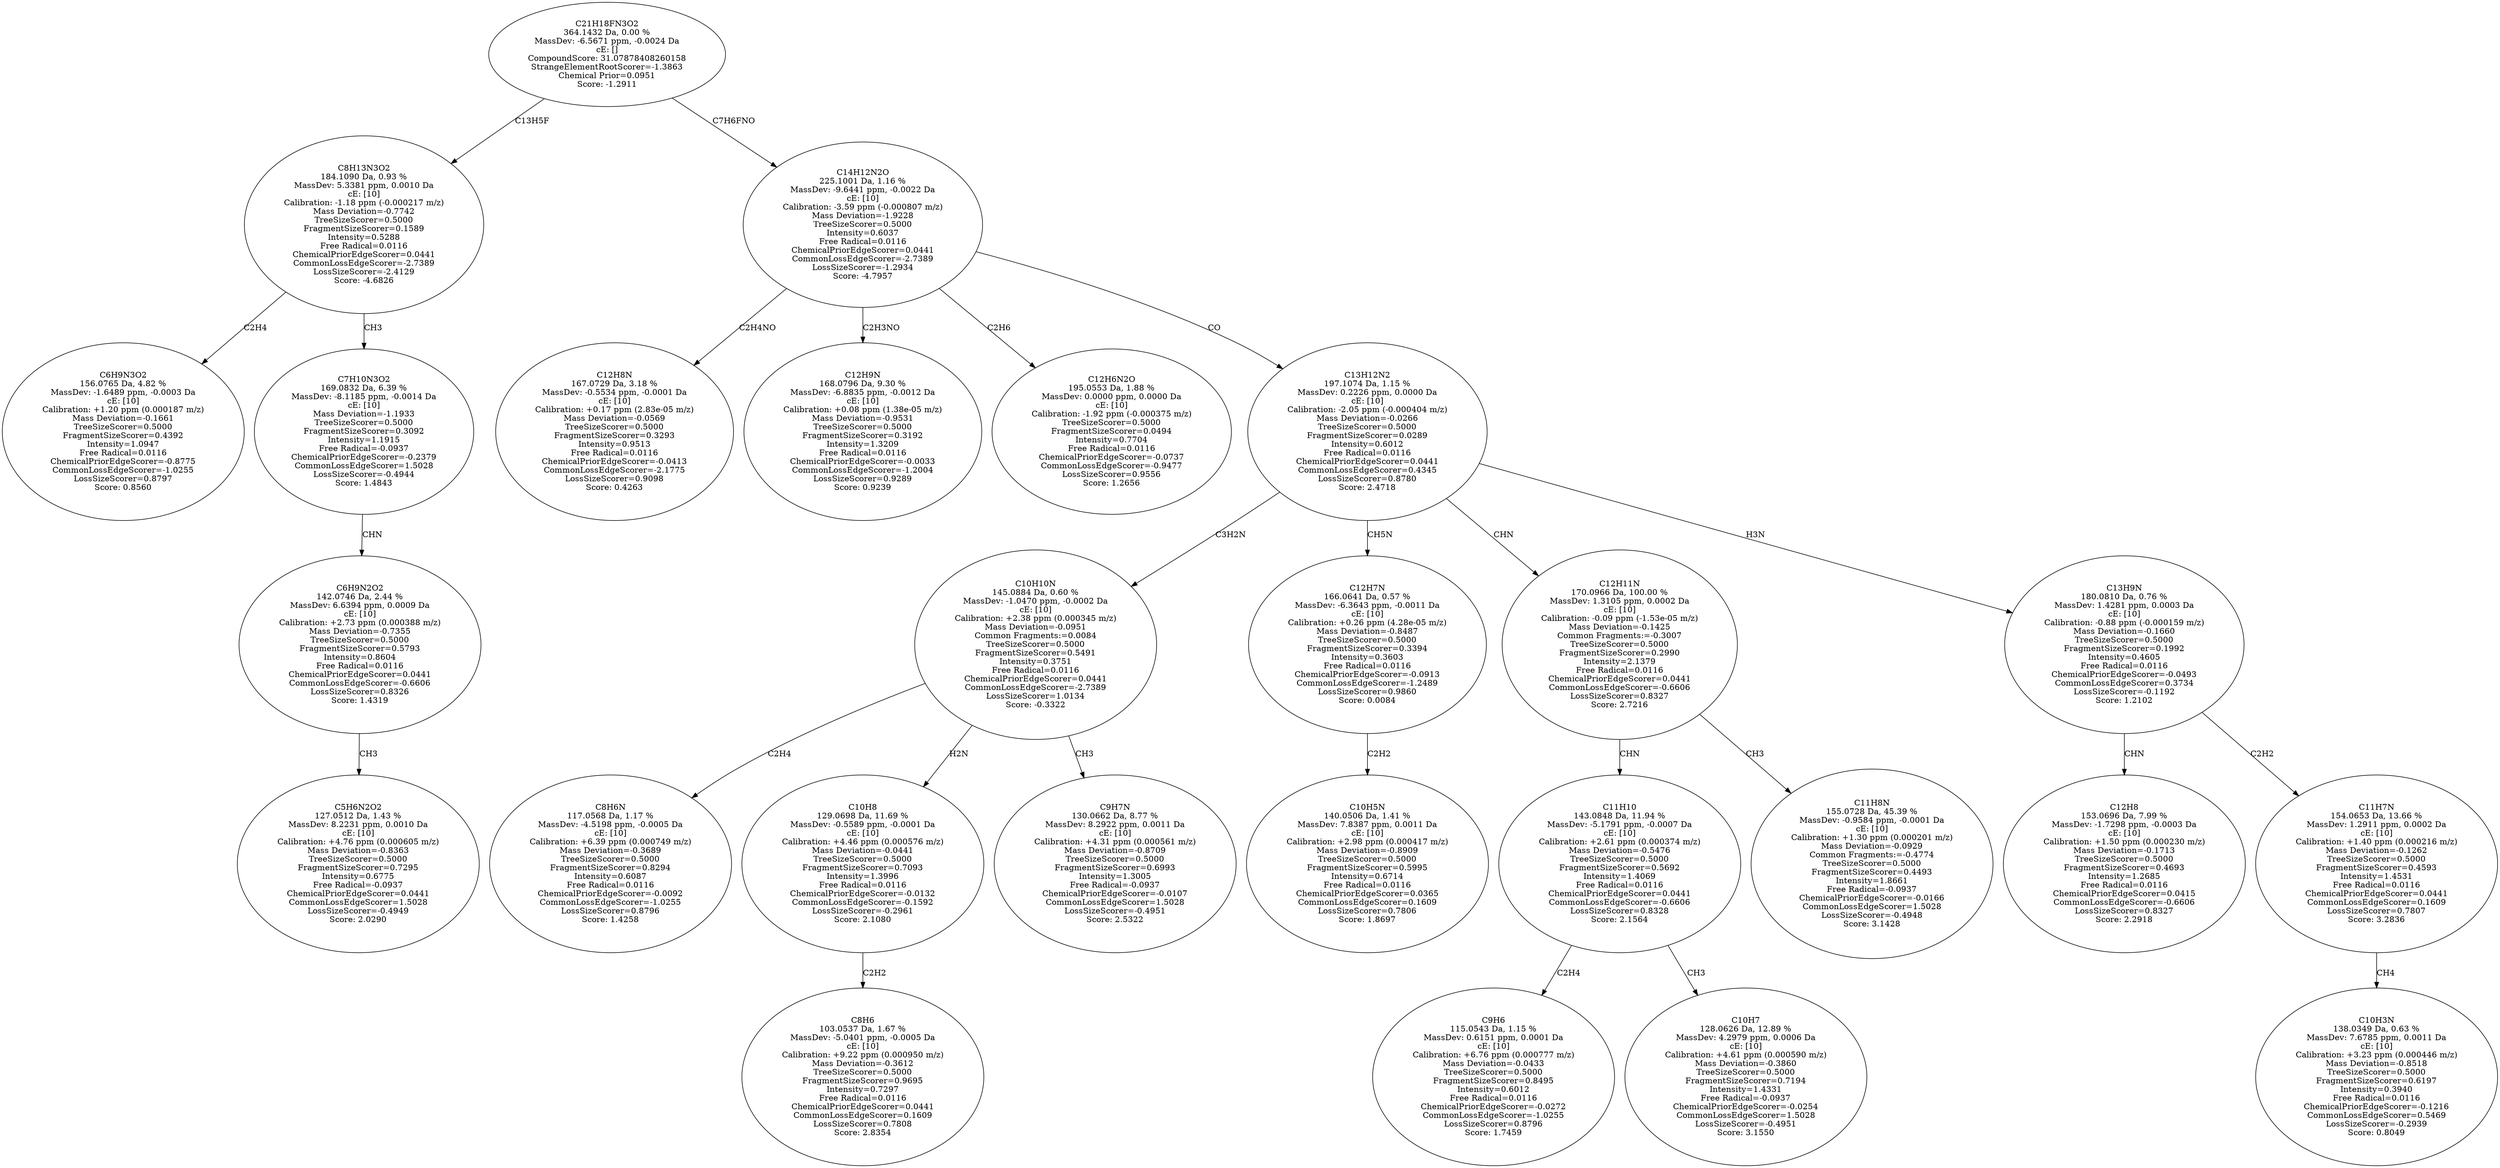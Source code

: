 strict digraph {
v1 [label="C6H9N3O2\n156.0765 Da, 4.82 %\nMassDev: -1.6489 ppm, -0.0003 Da\ncE: [10]\nCalibration: +1.20 ppm (0.000187 m/z)\nMass Deviation=-0.1661\nTreeSizeScorer=0.5000\nFragmentSizeScorer=0.4392\nIntensity=1.0947\nFree Radical=0.0116\nChemicalPriorEdgeScorer=-0.8775\nCommonLossEdgeScorer=-1.0255\nLossSizeScorer=0.8797\nScore: 0.8560"];
v2 [label="C5H6N2O2\n127.0512 Da, 1.43 %\nMassDev: 8.2231 ppm, 0.0010 Da\ncE: [10]\nCalibration: +4.76 ppm (0.000605 m/z)\nMass Deviation=-0.8363\nTreeSizeScorer=0.5000\nFragmentSizeScorer=0.7295\nIntensity=0.6775\nFree Radical=-0.0937\nChemicalPriorEdgeScorer=0.0441\nCommonLossEdgeScorer=1.5028\nLossSizeScorer=-0.4949\nScore: 2.0290"];
v3 [label="C6H9N2O2\n142.0746 Da, 2.44 %\nMassDev: 6.6394 ppm, 0.0009 Da\ncE: [10]\nCalibration: +2.73 ppm (0.000388 m/z)\nMass Deviation=-0.7355\nTreeSizeScorer=0.5000\nFragmentSizeScorer=0.5793\nIntensity=0.8604\nFree Radical=0.0116\nChemicalPriorEdgeScorer=0.0441\nCommonLossEdgeScorer=-0.6606\nLossSizeScorer=0.8326\nScore: 1.4319"];
v4 [label="C7H10N3O2\n169.0832 Da, 6.39 %\nMassDev: -8.1185 ppm, -0.0014 Da\ncE: [10]\nMass Deviation=-1.1933\nTreeSizeScorer=0.5000\nFragmentSizeScorer=0.3092\nIntensity=1.1915\nFree Radical=-0.0937\nChemicalPriorEdgeScorer=-0.2379\nCommonLossEdgeScorer=1.5028\nLossSizeScorer=-0.4944\nScore: 1.4843"];
v5 [label="C8H13N3O2\n184.1090 Da, 0.93 %\nMassDev: 5.3381 ppm, 0.0010 Da\ncE: [10]\nCalibration: -1.18 ppm (-0.000217 m/z)\nMass Deviation=-0.7742\nTreeSizeScorer=0.5000\nFragmentSizeScorer=0.1589\nIntensity=0.5288\nFree Radical=0.0116\nChemicalPriorEdgeScorer=0.0441\nCommonLossEdgeScorer=-2.7389\nLossSizeScorer=-2.4129\nScore: -4.6826"];
v6 [label="C12H8N\n167.0729 Da, 3.18 %\nMassDev: -0.5534 ppm, -0.0001 Da\ncE: [10]\nCalibration: +0.17 ppm (2.83e-05 m/z)\nMass Deviation=-0.0569\nTreeSizeScorer=0.5000\nFragmentSizeScorer=0.3293\nIntensity=0.9513\nFree Radical=0.0116\nChemicalPriorEdgeScorer=-0.0413\nCommonLossEdgeScorer=-2.1775\nLossSizeScorer=0.9098\nScore: 0.4263"];
v7 [label="C12H9N\n168.0796 Da, 9.30 %\nMassDev: -6.8835 ppm, -0.0012 Da\ncE: [10]\nCalibration: +0.08 ppm (1.38e-05 m/z)\nMass Deviation=-0.9531\nTreeSizeScorer=0.5000\nFragmentSizeScorer=0.3192\nIntensity=1.3209\nFree Radical=0.0116\nChemicalPriorEdgeScorer=-0.0033\nCommonLossEdgeScorer=-1.2004\nLossSizeScorer=0.9289\nScore: 0.9239"];
v8 [label="C12H6N2O\n195.0553 Da, 1.88 %\nMassDev: 0.0000 ppm, 0.0000 Da\ncE: [10]\nCalibration: -1.92 ppm (-0.000375 m/z)\nTreeSizeScorer=0.5000\nFragmentSizeScorer=0.0494\nIntensity=0.7704\nFree Radical=0.0116\nChemicalPriorEdgeScorer=-0.0737\nCommonLossEdgeScorer=-0.9477\nLossSizeScorer=0.9556\nScore: 1.2656"];
v9 [label="C8H6N\n117.0568 Da, 1.17 %\nMassDev: -4.5198 ppm, -0.0005 Da\ncE: [10]\nCalibration: +6.39 ppm (0.000749 m/z)\nMass Deviation=-0.3689\nTreeSizeScorer=0.5000\nFragmentSizeScorer=0.8294\nIntensity=0.6087\nFree Radical=0.0116\nChemicalPriorEdgeScorer=-0.0092\nCommonLossEdgeScorer=-1.0255\nLossSizeScorer=0.8796\nScore: 1.4258"];
v10 [label="C8H6\n103.0537 Da, 1.67 %\nMassDev: -5.0401 ppm, -0.0005 Da\ncE: [10]\nCalibration: +9.22 ppm (0.000950 m/z)\nMass Deviation=-0.3612\nTreeSizeScorer=0.5000\nFragmentSizeScorer=0.9695\nIntensity=0.7297\nFree Radical=0.0116\nChemicalPriorEdgeScorer=0.0441\nCommonLossEdgeScorer=0.1609\nLossSizeScorer=0.7808\nScore: 2.8354"];
v11 [label="C10H8\n129.0698 Da, 11.69 %\nMassDev: -0.5589 ppm, -0.0001 Da\ncE: [10]\nCalibration: +4.46 ppm (0.000576 m/z)\nMass Deviation=-0.0441\nTreeSizeScorer=0.5000\nFragmentSizeScorer=0.7093\nIntensity=1.3996\nFree Radical=0.0116\nChemicalPriorEdgeScorer=-0.0132\nCommonLossEdgeScorer=-0.1592\nLossSizeScorer=-0.2961\nScore: 2.1080"];
v12 [label="C9H7N\n130.0662 Da, 8.77 %\nMassDev: 8.2922 ppm, 0.0011 Da\ncE: [10]\nCalibration: +4.31 ppm (0.000561 m/z)\nMass Deviation=-0.8709\nTreeSizeScorer=0.5000\nFragmentSizeScorer=0.6993\nIntensity=1.3005\nFree Radical=-0.0937\nChemicalPriorEdgeScorer=-0.0107\nCommonLossEdgeScorer=1.5028\nLossSizeScorer=-0.4951\nScore: 2.5322"];
v13 [label="C10H10N\n145.0884 Da, 0.60 %\nMassDev: -1.0470 ppm, -0.0002 Da\ncE: [10]\nCalibration: +2.38 ppm (0.000345 m/z)\nMass Deviation=-0.0951\nCommon Fragments:=0.0084\nTreeSizeScorer=0.5000\nFragmentSizeScorer=0.5491\nIntensity=0.3751\nFree Radical=0.0116\nChemicalPriorEdgeScorer=0.0441\nCommonLossEdgeScorer=-2.7389\nLossSizeScorer=1.0134\nScore: -0.3322"];
v14 [label="C10H5N\n140.0506 Da, 1.41 %\nMassDev: 7.8387 ppm, 0.0011 Da\ncE: [10]\nCalibration: +2.98 ppm (0.000417 m/z)\nMass Deviation=-0.8909\nTreeSizeScorer=0.5000\nFragmentSizeScorer=0.5995\nIntensity=0.6714\nFree Radical=0.0116\nChemicalPriorEdgeScorer=0.0365\nCommonLossEdgeScorer=0.1609\nLossSizeScorer=0.7806\nScore: 1.8697"];
v15 [label="C12H7N\n166.0641 Da, 0.57 %\nMassDev: -6.3643 ppm, -0.0011 Da\ncE: [10]\nCalibration: +0.26 ppm (4.28e-05 m/z)\nMass Deviation=-0.8487\nTreeSizeScorer=0.5000\nFragmentSizeScorer=0.3394\nIntensity=0.3603\nFree Radical=0.0116\nChemicalPriorEdgeScorer=-0.0913\nCommonLossEdgeScorer=-1.2489\nLossSizeScorer=0.9860\nScore: 0.0084"];
v16 [label="C9H6\n115.0543 Da, 1.15 %\nMassDev: 0.6151 ppm, 0.0001 Da\ncE: [10]\nCalibration: +6.76 ppm (0.000777 m/z)\nMass Deviation=-0.0433\nTreeSizeScorer=0.5000\nFragmentSizeScorer=0.8495\nIntensity=0.6012\nFree Radical=0.0116\nChemicalPriorEdgeScorer=-0.0272\nCommonLossEdgeScorer=-1.0255\nLossSizeScorer=0.8796\nScore: 1.7459"];
v17 [label="C10H7\n128.0626 Da, 12.89 %\nMassDev: 4.2979 ppm, 0.0006 Da\ncE: [10]\nCalibration: +4.61 ppm (0.000590 m/z)\nMass Deviation=-0.3860\nTreeSizeScorer=0.5000\nFragmentSizeScorer=0.7194\nIntensity=1.4331\nFree Radical=-0.0937\nChemicalPriorEdgeScorer=-0.0254\nCommonLossEdgeScorer=1.5028\nLossSizeScorer=-0.4951\nScore: 3.1550"];
v18 [label="C11H10\n143.0848 Da, 11.94 %\nMassDev: -5.1791 ppm, -0.0007 Da\ncE: [10]\nCalibration: +2.61 ppm (0.000374 m/z)\nMass Deviation=-0.5476\nTreeSizeScorer=0.5000\nFragmentSizeScorer=0.5692\nIntensity=1.4069\nFree Radical=0.0116\nChemicalPriorEdgeScorer=0.0441\nCommonLossEdgeScorer=-0.6606\nLossSizeScorer=0.8328\nScore: 2.1564"];
v19 [label="C11H8N\n155.0728 Da, 45.39 %\nMassDev: -0.9584 ppm, -0.0001 Da\ncE: [10]\nCalibration: +1.30 ppm (0.000201 m/z)\nMass Deviation=-0.0929\nCommon Fragments:=-0.4774\nTreeSizeScorer=0.5000\nFragmentSizeScorer=0.4493\nIntensity=1.8661\nFree Radical=-0.0937\nChemicalPriorEdgeScorer=-0.0166\nCommonLossEdgeScorer=1.5028\nLossSizeScorer=-0.4948\nScore: 3.1428"];
v20 [label="C12H11N\n170.0966 Da, 100.00 %\nMassDev: 1.3105 ppm, 0.0002 Da\ncE: [10]\nCalibration: -0.09 ppm (-1.53e-05 m/z)\nMass Deviation=-0.1425\nCommon Fragments:=-0.3007\nTreeSizeScorer=0.5000\nFragmentSizeScorer=0.2990\nIntensity=2.1379\nFree Radical=0.0116\nChemicalPriorEdgeScorer=0.0441\nCommonLossEdgeScorer=-0.6606\nLossSizeScorer=0.8327\nScore: 2.7216"];
v21 [label="C12H8\n153.0696 Da, 7.99 %\nMassDev: -1.7298 ppm, -0.0003 Da\ncE: [10]\nCalibration: +1.50 ppm (0.000230 m/z)\nMass Deviation=-0.1713\nTreeSizeScorer=0.5000\nFragmentSizeScorer=0.4693\nIntensity=1.2685\nFree Radical=0.0116\nChemicalPriorEdgeScorer=0.0415\nCommonLossEdgeScorer=-0.6606\nLossSizeScorer=0.8327\nScore: 2.2918"];
v22 [label="C10H3N\n138.0349 Da, 0.63 %\nMassDev: 7.6785 ppm, 0.0011 Da\ncE: [10]\nCalibration: +3.23 ppm (0.000446 m/z)\nMass Deviation=-0.8518\nTreeSizeScorer=0.5000\nFragmentSizeScorer=0.6197\nIntensity=0.3940\nFree Radical=0.0116\nChemicalPriorEdgeScorer=-0.1216\nCommonLossEdgeScorer=0.5469\nLossSizeScorer=-0.2939\nScore: 0.8049"];
v23 [label="C11H7N\n154.0653 Da, 13.66 %\nMassDev: 1.2911 ppm, 0.0002 Da\ncE: [10]\nCalibration: +1.40 ppm (0.000216 m/z)\nMass Deviation=-0.1262\nTreeSizeScorer=0.5000\nFragmentSizeScorer=0.4593\nIntensity=1.4531\nFree Radical=0.0116\nChemicalPriorEdgeScorer=0.0441\nCommonLossEdgeScorer=0.1609\nLossSizeScorer=0.7807\nScore: 3.2836"];
v24 [label="C13H9N\n180.0810 Da, 0.76 %\nMassDev: 1.4281 ppm, 0.0003 Da\ncE: [10]\nCalibration: -0.88 ppm (-0.000159 m/z)\nMass Deviation=-0.1660\nTreeSizeScorer=0.5000\nFragmentSizeScorer=0.1992\nIntensity=0.4605\nFree Radical=0.0116\nChemicalPriorEdgeScorer=-0.0493\nCommonLossEdgeScorer=0.3734\nLossSizeScorer=-0.1192\nScore: 1.2102"];
v25 [label="C13H12N2\n197.1074 Da, 1.15 %\nMassDev: 0.2226 ppm, 0.0000 Da\ncE: [10]\nCalibration: -2.05 ppm (-0.000404 m/z)\nMass Deviation=-0.0266\nTreeSizeScorer=0.5000\nFragmentSizeScorer=0.0289\nIntensity=0.6012\nFree Radical=0.0116\nChemicalPriorEdgeScorer=0.0441\nCommonLossEdgeScorer=0.4345\nLossSizeScorer=0.8780\nScore: 2.4718"];
v26 [label="C14H12N2O\n225.1001 Da, 1.16 %\nMassDev: -9.6441 ppm, -0.0022 Da\ncE: [10]\nCalibration: -3.59 ppm (-0.000807 m/z)\nMass Deviation=-1.9228\nTreeSizeScorer=0.5000\nIntensity=0.6037\nFree Radical=0.0116\nChemicalPriorEdgeScorer=0.0441\nCommonLossEdgeScorer=-2.7389\nLossSizeScorer=-1.2934\nScore: -4.7957"];
v27 [label="C21H18FN3O2\n364.1432 Da, 0.00 %\nMassDev: -6.5671 ppm, -0.0024 Da\ncE: []\nCompoundScore: 31.07878408260158\nStrangeElementRootScorer=-1.3863\nChemical Prior=0.0951\nScore: -1.2911"];
v5 -> v1 [label="C2H4"];
v3 -> v2 [label="CH3"];
v4 -> v3 [label="CHN"];
v5 -> v4 [label="CH3"];
v27 -> v5 [label="C13H5F"];
v26 -> v6 [label="C2H4NO"];
v26 -> v7 [label="C2H3NO"];
v26 -> v8 [label="C2H6"];
v13 -> v9 [label="C2H4"];
v11 -> v10 [label="C2H2"];
v13 -> v11 [label="H2N"];
v13 -> v12 [label="CH3"];
v25 -> v13 [label="C3H2N"];
v15 -> v14 [label="C2H2"];
v25 -> v15 [label="CH5N"];
v18 -> v16 [label="C2H4"];
v18 -> v17 [label="CH3"];
v20 -> v18 [label="CHN"];
v20 -> v19 [label="CH3"];
v25 -> v20 [label="CHN"];
v24 -> v21 [label="CHN"];
v23 -> v22 [label="CH4"];
v24 -> v23 [label="C2H2"];
v25 -> v24 [label="H3N"];
v26 -> v25 [label="CO"];
v27 -> v26 [label="C7H6FNO"];
}
